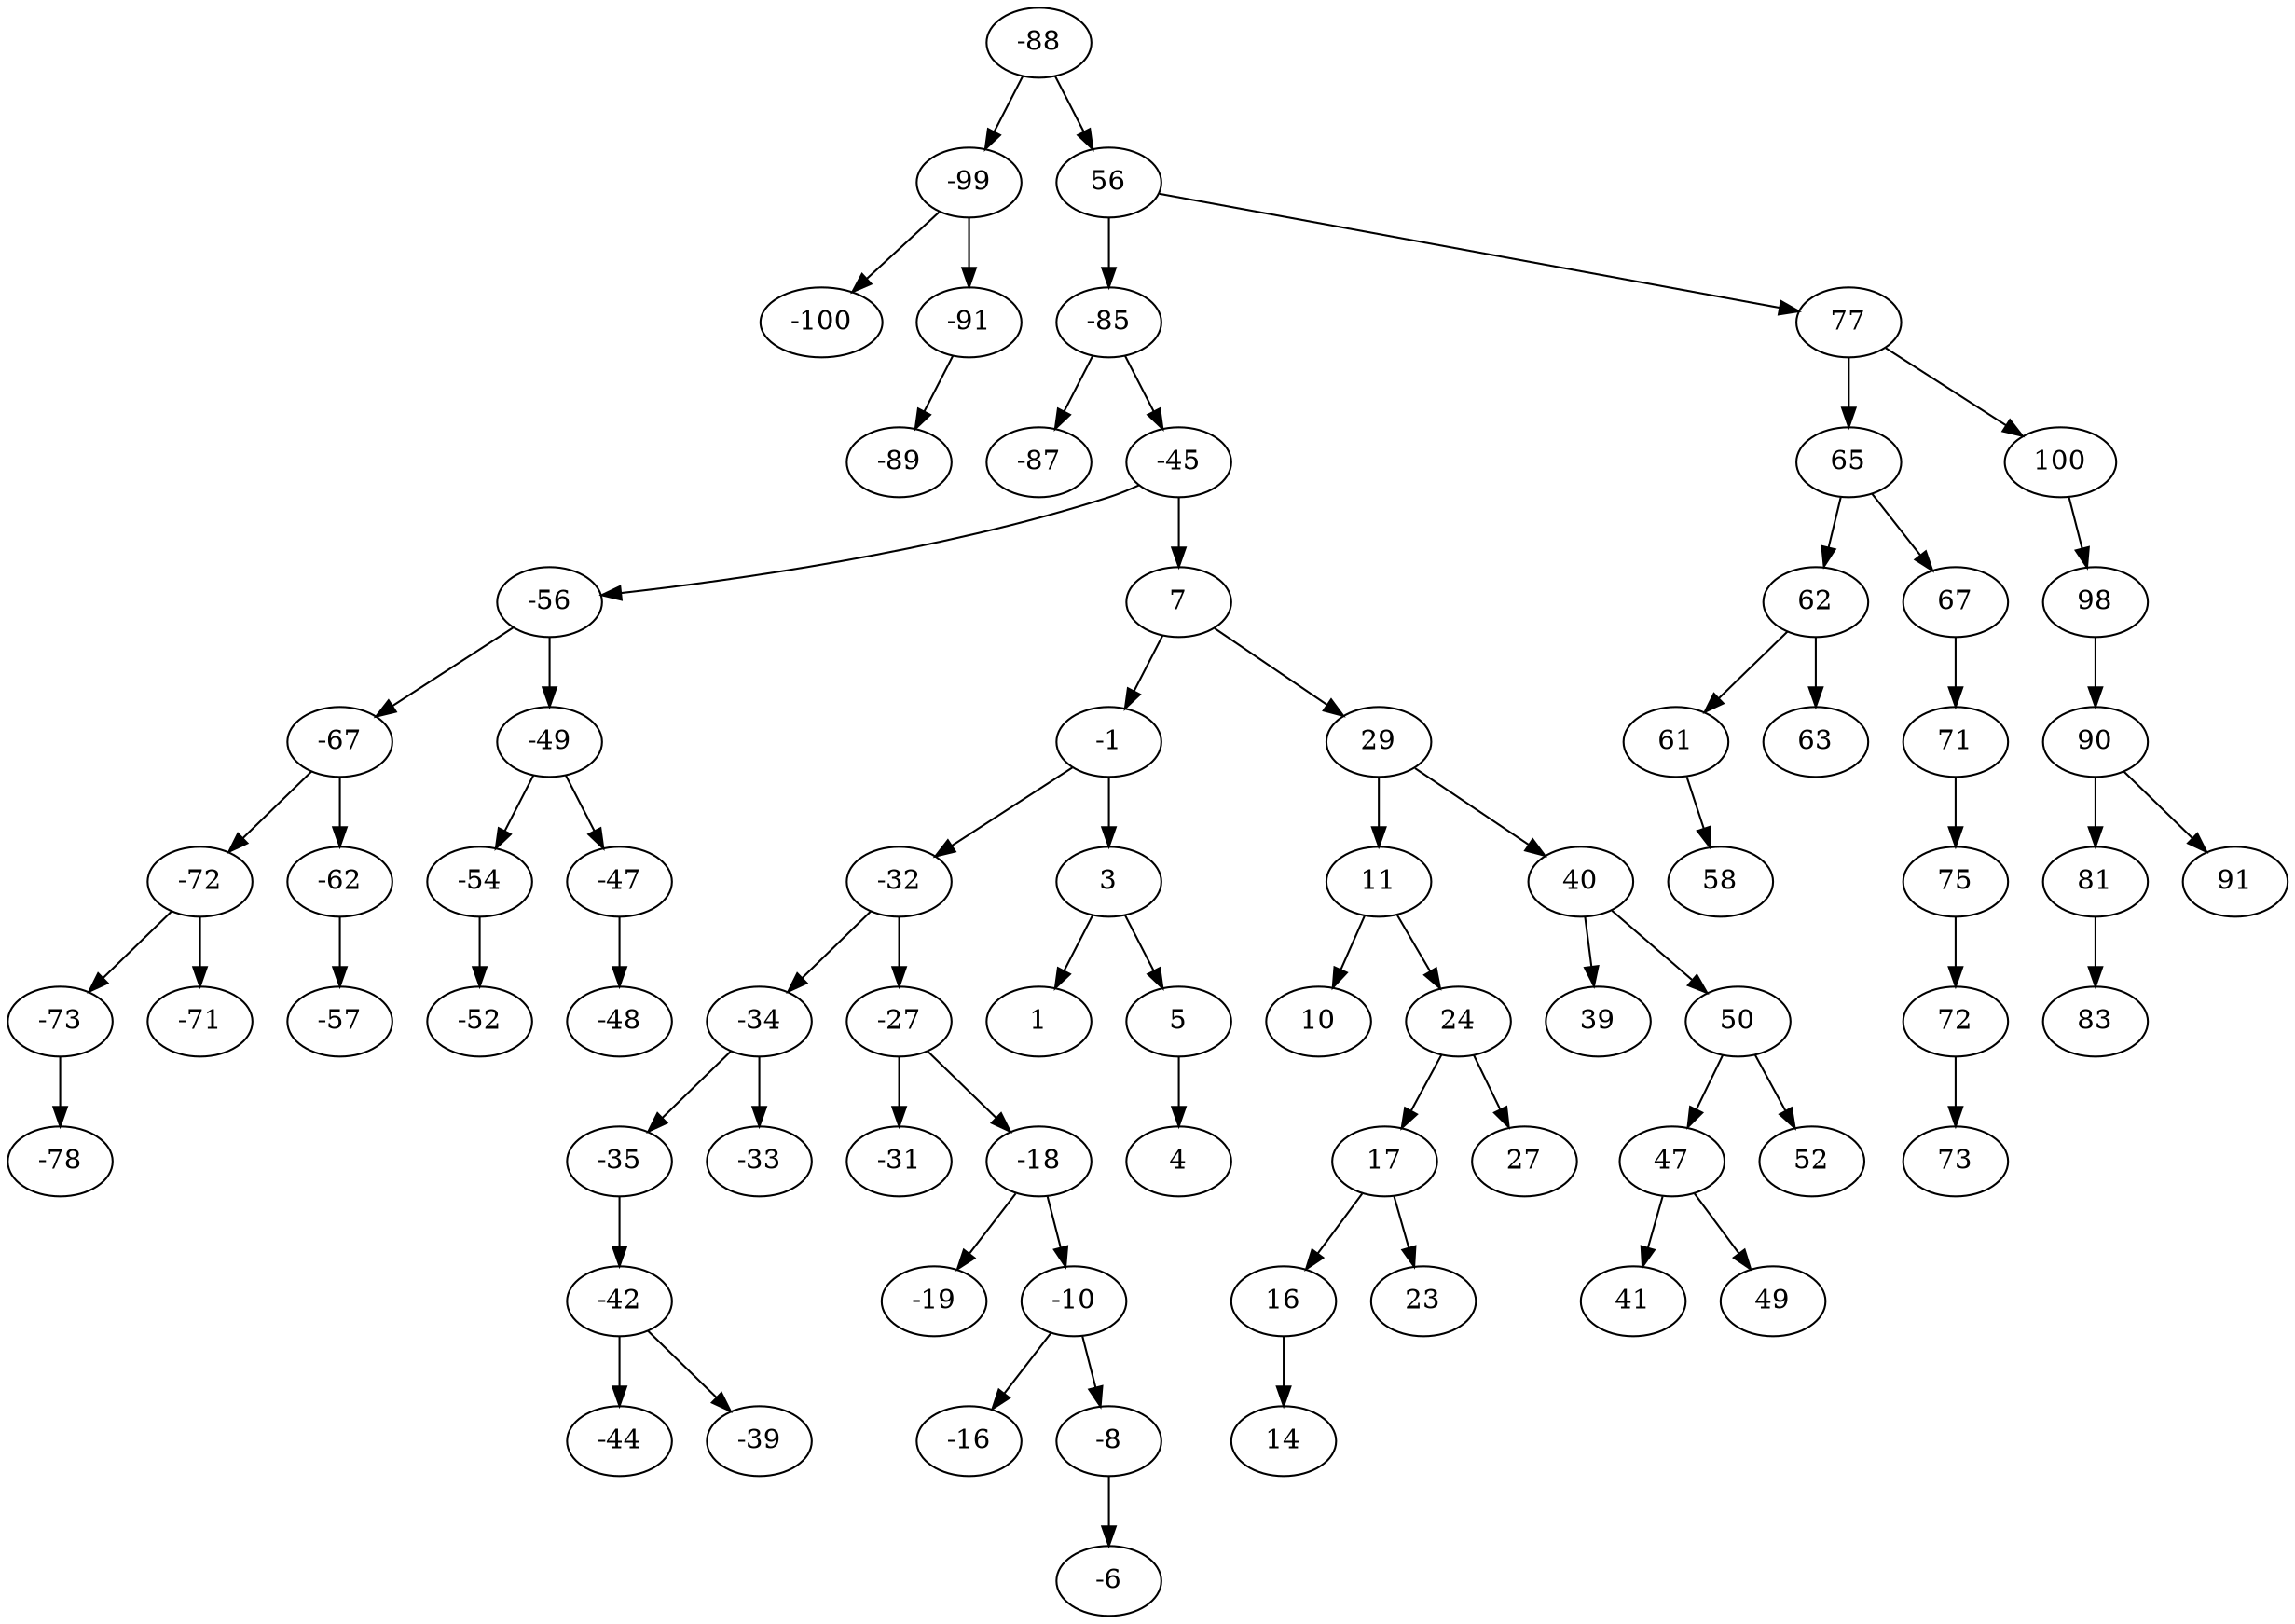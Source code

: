 digraph Tree {
"-88" -> "-99";
"-88" -> "56";
"-99" -> "-100";
"-99" -> "-91";
"-91" -> "-89";
"56" -> "-85";
"56" -> "77";
"-85" -> "-87";
"-85" -> "-45";
"-45" -> "-56";
"-45" -> "7";
"-56" -> "-67";
"-56" -> "-49";
"-67" -> "-72";
"-67" -> "-62";
"-72" -> "-73";
"-72" -> "-71";
"-73" -> "-78";
"-62" -> "-57";
"-49" -> "-54";
"-49" -> "-47";
"-54" -> "-52";
"-47" -> "-48";
"7" -> "-1";
"7" -> "29";
"-1" -> "-32";
"-1" -> "3";
"-32" -> "-34";
"-32" -> "-27";
"-34" -> "-35";
"-34" -> "-33";
"-35" -> "-42";
"-42" -> "-44";
"-42" -> "-39";
"-27" -> "-31";
"-27" -> "-18";
"-18" -> "-19";
"-18" -> "-10";
"-10" -> "-16";
"-10" -> "-8";
"-8" -> "-6";
"3" -> "1";
"3" -> "5";
"5" -> "4";
"29" -> "11";
"29" -> "40";
"11" -> "10";
"11" -> "24";
"24" -> "17";
"24" -> "27";
"17" -> "16";
"17" -> "23";
"16" -> "14";
"40" -> "39";
"40" -> "50";
"50" -> "47";
"50" -> "52";
"47" -> "41";
"47" -> "49";
"77" -> "65";
"77" -> "100";
"65" -> "62";
"65" -> "67";
"62" -> "61";
"62" -> "63";
"61" -> "58";
"67" -> "71";
"71" -> "75";
"75" -> "72";
"72" -> "73";
"100" -> "98";
"98" -> "90";
"90" -> "81";
"90" -> "91";
"81" -> "83";
}